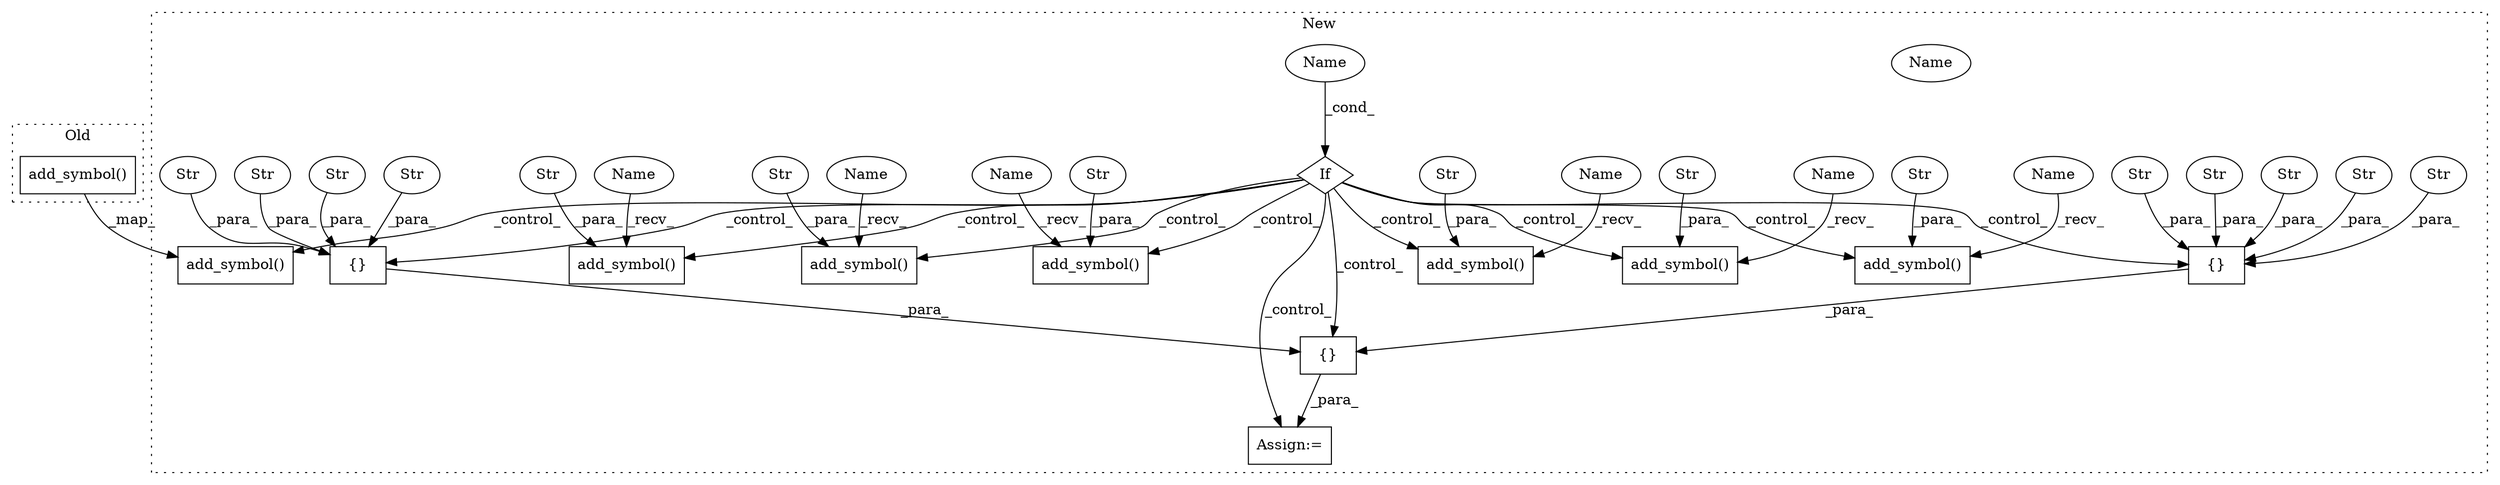 digraph G {
subgraph cluster0 {
1 [label="add_symbol()" a="75" s="879,902" l="17,1" shape="box"];
label = "Old";
style="dotted";
}
subgraph cluster1 {
2 [label="add_symbol()" a="75" s="941,964" l="17,1" shape="box"];
3 [label="If" a="96" s="634" l="3" shape="diamond"];
4 [label="{}" a="59" s="1478,1513" l="1,0" shape="box"];
5 [label="Str" a="66" s="1507" l="6" shape="ellipse"];
6 [label="{}" a="59" s="1429,1459" l="1,0" shape="box"];
7 [label="Str" a="66" s="1430" l="7" shape="ellipse"];
8 [label="Str" a="66" s="1454" l="5" shape="ellipse"];
9 [label="Str" a="66" s="1500" l="5" shape="ellipse"];
10 [label="Str" a="66" s="1479" l="5" shape="ellipse"];
11 [label="Str" a="66" s="1446" l="6" shape="ellipse"];
12 [label="Str" a="66" s="1493" l="5" shape="ellipse"];
13 [label="{}" a="59" s="1411,1514" l="18,0" shape="box"];
14 [label="Str" a="66" s="1439" l="5" shape="ellipse"];
15 [label="Str" a="66" s="1486" l="5" shape="ellipse"];
16 [label="Name" a="87" s="637" l="3" shape="ellipse"];
17 [label="add_symbol()" a="75" s="1217,1239" l="17,1" shape="box"];
18 [label="Str" a="66" s="1234" l="5" shape="ellipse"];
19 [label="add_symbol()" a="75" s="1325,1347" l="17,1" shape="box"];
20 [label="Str" a="66" s="1342" l="5" shape="ellipse"];
21 [label="add_symbol()" a="75" s="1289,1311" l="17,1" shape="box"];
22 [label="Str" a="66" s="1306" l="5" shape="ellipse"];
23 [label="add_symbol()" a="75" s="1179,1203" l="17,1" shape="box"];
24 [label="Str" a="66" s="1196" l="7" shape="ellipse"];
25 [label="add_symbol()" a="75" s="1253,1275" l="17,1" shape="box"];
26 [label="Str" a="66" s="1270" l="5" shape="ellipse"];
27 [label="add_symbol()" a="75" s="1361,1384" l="17,1" shape="box"];
28 [label="Str" a="66" s="1378" l="6" shape="ellipse"];
29 [label="Assign:=" a="68" s="1408" l="3" shape="box"];
30 [label="Name" a="87" s="637" l="3" shape="ellipse"];
31 [label="Name" a="87" s="1289" l="5" shape="ellipse"];
32 [label="Name" a="87" s="1179" l="5" shape="ellipse"];
33 [label="Name" a="87" s="1253" l="5" shape="ellipse"];
34 [label="Name" a="87" s="1361" l="5" shape="ellipse"];
35 [label="Name" a="87" s="1325" l="5" shape="ellipse"];
36 [label="Name" a="87" s="1217" l="5" shape="ellipse"];
label = "New";
style="dotted";
}
1 -> 2 [label="_map_"];
3 -> 4 [label="_control_"];
3 -> 13 [label="_control_"];
3 -> 17 [label="_control_"];
3 -> 29 [label="_control_"];
3 -> 2 [label="_control_"];
3 -> 27 [label="_control_"];
3 -> 19 [label="_control_"];
3 -> 25 [label="_control_"];
3 -> 6 [label="_control_"];
3 -> 23 [label="_control_"];
3 -> 21 [label="_control_"];
4 -> 13 [label="_para_"];
5 -> 4 [label="_para_"];
6 -> 13 [label="_para_"];
7 -> 6 [label="_para_"];
8 -> 6 [label="_para_"];
9 -> 4 [label="_para_"];
10 -> 4 [label="_para_"];
11 -> 6 [label="_para_"];
12 -> 4 [label="_para_"];
13 -> 29 [label="_para_"];
14 -> 6 [label="_para_"];
15 -> 4 [label="_para_"];
18 -> 17 [label="_para_"];
20 -> 19 [label="_para_"];
22 -> 21 [label="_para_"];
24 -> 23 [label="_para_"];
26 -> 25 [label="_para_"];
28 -> 27 [label="_para_"];
30 -> 3 [label="_cond_"];
31 -> 21 [label="_recv_"];
32 -> 23 [label="_recv_"];
33 -> 25 [label="_recv_"];
34 -> 27 [label="_recv_"];
35 -> 19 [label="_recv_"];
36 -> 17 [label="_recv_"];
}